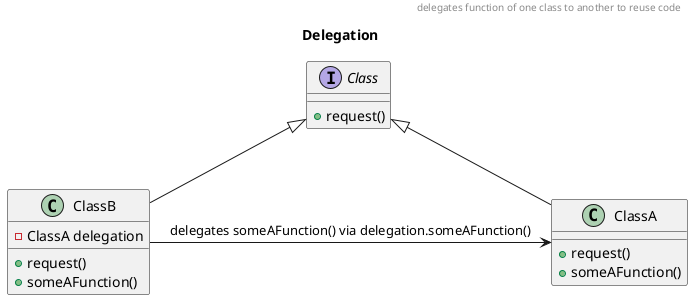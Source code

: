 @startuml
title Delegation
header delegates function of one class to another to reuse code
interface Class {
    + request()
}

class ClassA {
    + request()
    + someAFunction()
}

class ClassB {
    - ClassA delegation
    + request()
    + someAFunction()
}

Class <|-- ClassB
Class <|-- ClassA

ClassB -> ClassA: delegates someAFunction() via delegation.someAFunction()

@enduml
